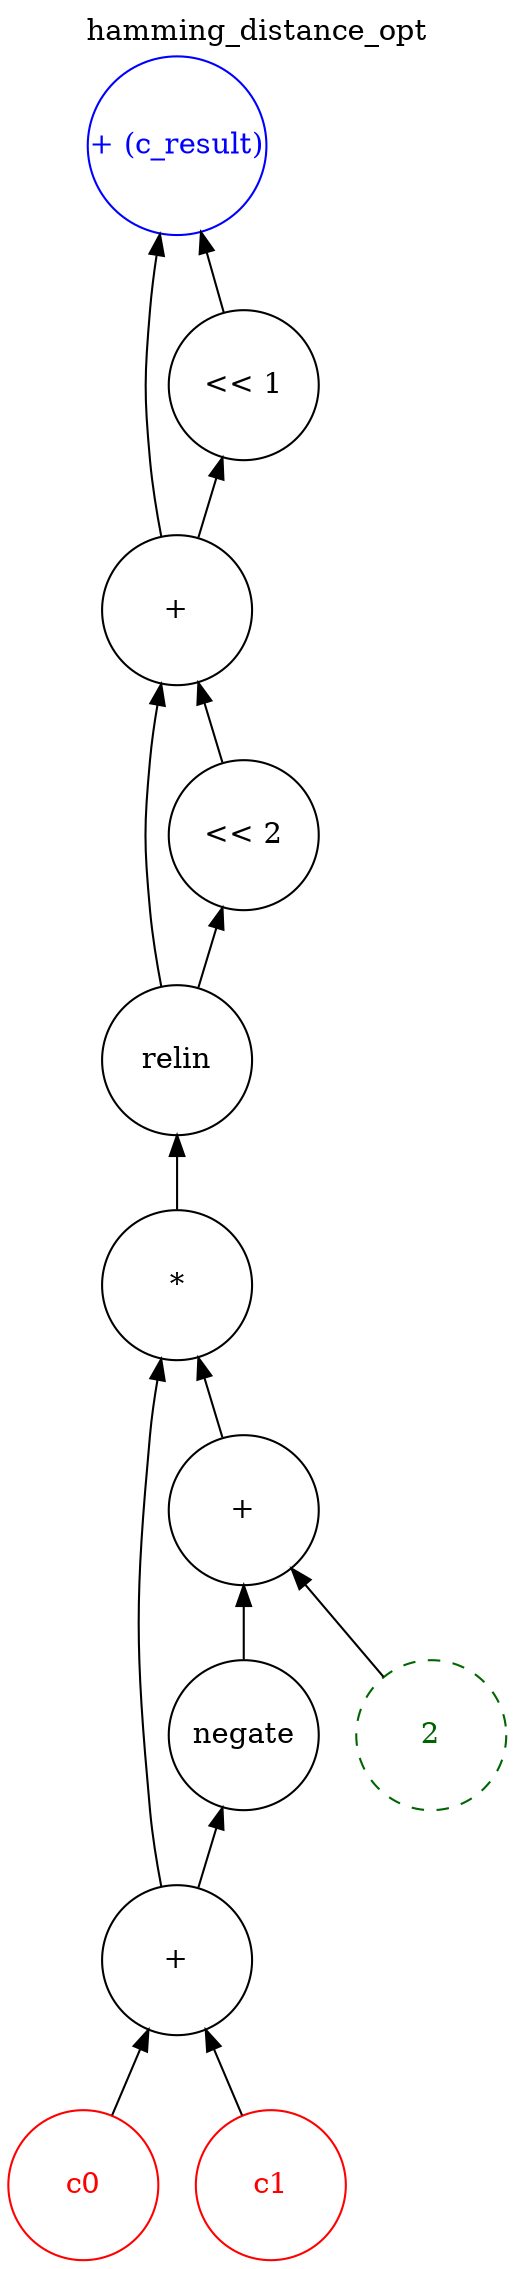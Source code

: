 digraph "hamming_distance_opt" {
graph [label="hamming_distance_opt" labelloc="t"]
node [shape=circle width=1 margin=0]
edge [dir=back]
18 [label="c0" style=solid color=red fontcolor=red]
19 [label="c1" style=solid color=red fontcolor=red]
20 [label="+" style=solid color=black fontcolor=black]
20 -> 18
20 -> 19
38 [label="negate" style=solid color=black fontcolor=black]
38 -> 20
17 [label="2" style=dashed color=darkgreen fontcolor=darkgreen]
39 [label="+" style=solid color=black fontcolor=black]
39 -> 38
39 -> 17
36 [label="*" style=solid color=black fontcolor=black]
36 -> 20
36 -> 39
37 [label="relin" style=solid color=black fontcolor=black]
37 -> 36
27 [label="<< 2" style=solid color=black fontcolor=black]
27 -> 37
28 [label="+" style=solid color=black fontcolor=black]
28 -> 37
28 -> 27
29 [label="<< 1" style=solid color=black fontcolor=black]
29 -> 28
30 [label="+ (c_result)" style=solid color=blue fontcolor=blue]
30 -> 28
30 -> 29
}
